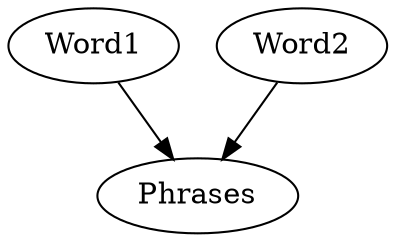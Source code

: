 digraph {
    0 [label=Phrases];
    1 [label=Word1];
    2 [label=Word2];
    1 -> 0;
    2 -> 0;
}